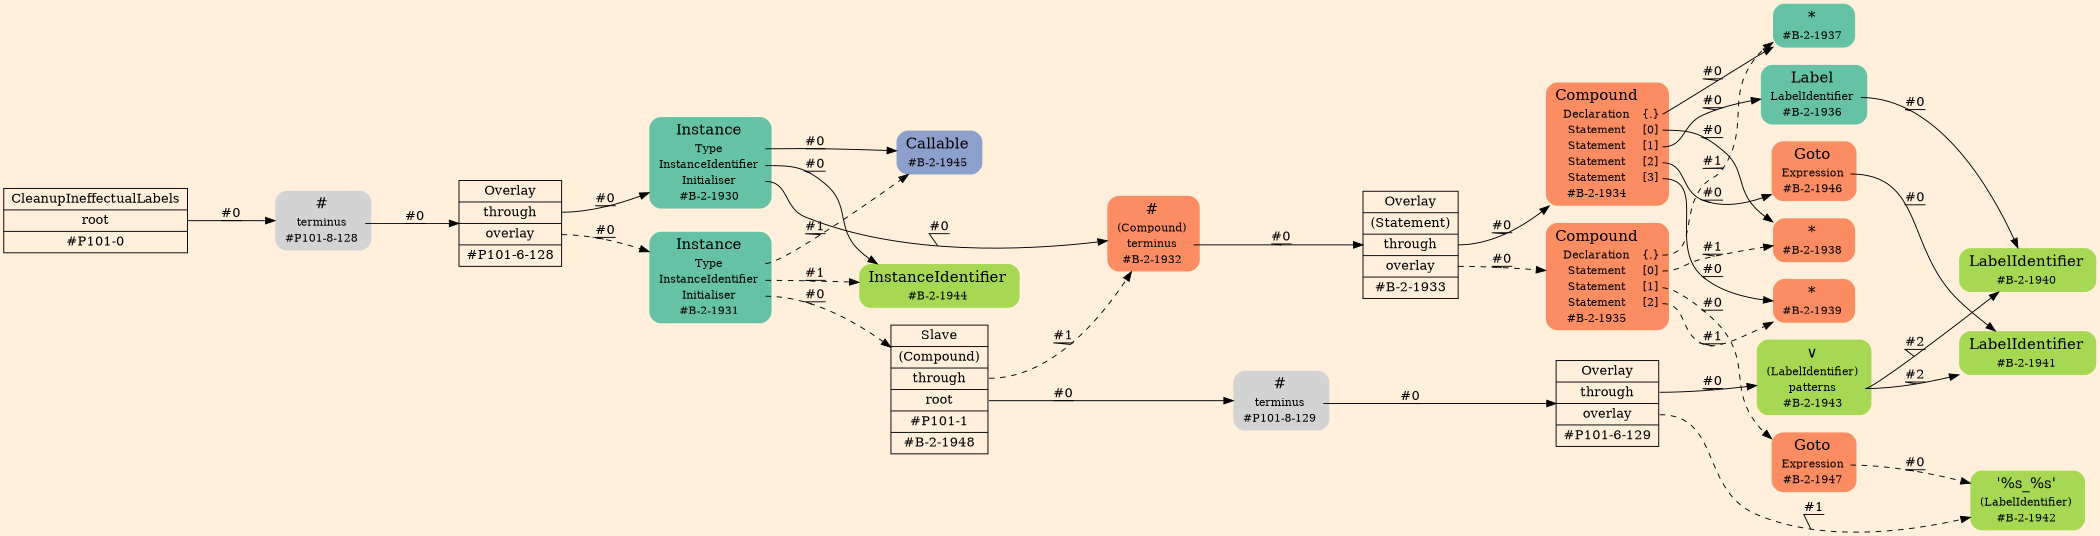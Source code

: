 digraph Inferno {
graph [
rankdir = "LR"
ranksep = 1.0
size = "14,20"
bgcolor = antiquewhite1
];
node [
];
"CR#P101-0" [
shape = "record"
fillcolor = "transparent"
label = "<fixed> CleanupIneffectualLabels | <port0> root | <port1> #P101-0"
style = "filled"
fontsize = "14"
fillcolor = antiquewhite1
];
"#P101-8-128" [
shape = "plaintext"
label = <<TABLE BORDER="0" CELLBORDER="0" CELLSPACING="0">
 <TR>
  <TD><FONT POINT-SIZE="16.0">#</FONT></TD>
  <TD></TD>
 </TR>
 <TR>
  <TD>terminus</TD>
  <TD PORT="port0"></TD>
 </TR>
 <TR>
  <TD>#P101-8-128</TD>
  <TD PORT="port1"></TD>
 </TR>
</TABLE>>
style = "rounded,filled"
fontsize = "12"
];
"#P101-6-128" [
shape = "record"
label = "<fixed> Overlay | <port0> through | <port1> overlay | <port2> #P101-6-128"
style = "filled"
fontsize = "14"
fillcolor = antiquewhite1
];
"#B-2-1930" [
shape = "plaintext"
fillcolor = "/set28/1"
label = <<TABLE BORDER="0" CELLBORDER="0" CELLSPACING="0">
 <TR>
  <TD><FONT POINT-SIZE="16.0">Instance</FONT></TD>
  <TD></TD>
 </TR>
 <TR>
  <TD>Type</TD>
  <TD PORT="port0"></TD>
 </TR>
 <TR>
  <TD>InstanceIdentifier</TD>
  <TD PORT="port1"></TD>
 </TR>
 <TR>
  <TD>Initialiser</TD>
  <TD PORT="port2"></TD>
 </TR>
 <TR>
  <TD>#B-2-1930</TD>
  <TD PORT="port3"></TD>
 </TR>
</TABLE>>
style = "rounded,filled"
fontsize = "12"
];
"#B-2-1945" [
shape = "plaintext"
fillcolor = "/set28/3"
label = <<TABLE BORDER="0" CELLBORDER="0" CELLSPACING="0">
 <TR>
  <TD><FONT POINT-SIZE="16.0">Callable</FONT></TD>
  <TD></TD>
 </TR>
 <TR>
  <TD>#B-2-1945</TD>
  <TD PORT="port0"></TD>
 </TR>
</TABLE>>
style = "rounded,filled"
fontsize = "12"
];
"#B-2-1944" [
shape = "plaintext"
fillcolor = "/set28/5"
label = <<TABLE BORDER="0" CELLBORDER="0" CELLSPACING="0">
 <TR>
  <TD><FONT POINT-SIZE="16.0">InstanceIdentifier</FONT></TD>
  <TD></TD>
 </TR>
 <TR>
  <TD>#B-2-1944</TD>
  <TD PORT="port0"></TD>
 </TR>
</TABLE>>
style = "rounded,filled"
fontsize = "12"
];
"#B-2-1932" [
shape = "plaintext"
fillcolor = "/set28/2"
label = <<TABLE BORDER="0" CELLBORDER="0" CELLSPACING="0">
 <TR>
  <TD><FONT POINT-SIZE="16.0">#</FONT></TD>
  <TD></TD>
 </TR>
 <TR>
  <TD>(Compound)</TD>
  <TD PORT="port0"></TD>
 </TR>
 <TR>
  <TD>terminus</TD>
  <TD PORT="port1"></TD>
 </TR>
 <TR>
  <TD>#B-2-1932</TD>
  <TD PORT="port2"></TD>
 </TR>
</TABLE>>
style = "rounded,filled"
fontsize = "12"
];
"#B-2-1933" [
shape = "record"
fillcolor = "/set28/2"
label = "<fixed> Overlay | <port0> (Statement) | <port1> through | <port2> overlay | <port3> #B-2-1933"
style = "filled"
fontsize = "14"
fillcolor = antiquewhite1
];
"#B-2-1934" [
shape = "plaintext"
fillcolor = "/set28/2"
label = <<TABLE BORDER="0" CELLBORDER="0" CELLSPACING="0">
 <TR>
  <TD><FONT POINT-SIZE="16.0">Compound</FONT></TD>
  <TD></TD>
 </TR>
 <TR>
  <TD>Declaration</TD>
  <TD PORT="port0">{.}</TD>
 </TR>
 <TR>
  <TD>Statement</TD>
  <TD PORT="port1">[0]</TD>
 </TR>
 <TR>
  <TD>Statement</TD>
  <TD PORT="port2">[1]</TD>
 </TR>
 <TR>
  <TD>Statement</TD>
  <TD PORT="port3">[2]</TD>
 </TR>
 <TR>
  <TD>Statement</TD>
  <TD PORT="port4">[3]</TD>
 </TR>
 <TR>
  <TD>#B-2-1934</TD>
  <TD PORT="port5"></TD>
 </TR>
</TABLE>>
style = "rounded,filled"
fontsize = "12"
];
"#B-2-1937" [
shape = "plaintext"
fillcolor = "/set28/1"
label = <<TABLE BORDER="0" CELLBORDER="0" CELLSPACING="0">
 <TR>
  <TD><FONT POINT-SIZE="16.0">*</FONT></TD>
  <TD></TD>
 </TR>
 <TR>
  <TD>#B-2-1937</TD>
  <TD PORT="port0"></TD>
 </TR>
</TABLE>>
style = "rounded,filled"
fontsize = "12"
];
"#B-2-1938" [
shape = "plaintext"
fillcolor = "/set28/2"
label = <<TABLE BORDER="0" CELLBORDER="0" CELLSPACING="0">
 <TR>
  <TD><FONT POINT-SIZE="16.0">*</FONT></TD>
  <TD></TD>
 </TR>
 <TR>
  <TD>#B-2-1938</TD>
  <TD PORT="port0"></TD>
 </TR>
</TABLE>>
style = "rounded,filled"
fontsize = "12"
];
"#B-2-1936" [
shape = "plaintext"
fillcolor = "/set28/1"
label = <<TABLE BORDER="0" CELLBORDER="0" CELLSPACING="0">
 <TR>
  <TD><FONT POINT-SIZE="16.0">Label</FONT></TD>
  <TD></TD>
 </TR>
 <TR>
  <TD>LabelIdentifier</TD>
  <TD PORT="port0"></TD>
 </TR>
 <TR>
  <TD>#B-2-1936</TD>
  <TD PORT="port1"></TD>
 </TR>
</TABLE>>
style = "rounded,filled"
fontsize = "12"
];
"#B-2-1940" [
shape = "plaintext"
fillcolor = "/set28/5"
label = <<TABLE BORDER="0" CELLBORDER="0" CELLSPACING="0">
 <TR>
  <TD><FONT POINT-SIZE="16.0">LabelIdentifier</FONT></TD>
  <TD></TD>
 </TR>
 <TR>
  <TD>#B-2-1940</TD>
  <TD PORT="port0"></TD>
 </TR>
</TABLE>>
style = "rounded,filled"
fontsize = "12"
];
"#B-2-1946" [
shape = "plaintext"
fillcolor = "/set28/2"
label = <<TABLE BORDER="0" CELLBORDER="0" CELLSPACING="0">
 <TR>
  <TD><FONT POINT-SIZE="16.0">Goto</FONT></TD>
  <TD></TD>
 </TR>
 <TR>
  <TD>Expression</TD>
  <TD PORT="port0"></TD>
 </TR>
 <TR>
  <TD>#B-2-1946</TD>
  <TD PORT="port1"></TD>
 </TR>
</TABLE>>
style = "rounded,filled"
fontsize = "12"
];
"#B-2-1941" [
shape = "plaintext"
fillcolor = "/set28/5"
label = <<TABLE BORDER="0" CELLBORDER="0" CELLSPACING="0">
 <TR>
  <TD><FONT POINT-SIZE="16.0">LabelIdentifier</FONT></TD>
  <TD></TD>
 </TR>
 <TR>
  <TD>#B-2-1941</TD>
  <TD PORT="port0"></TD>
 </TR>
</TABLE>>
style = "rounded,filled"
fontsize = "12"
];
"#B-2-1939" [
shape = "plaintext"
fillcolor = "/set28/2"
label = <<TABLE BORDER="0" CELLBORDER="0" CELLSPACING="0">
 <TR>
  <TD><FONT POINT-SIZE="16.0">*</FONT></TD>
  <TD></TD>
 </TR>
 <TR>
  <TD>#B-2-1939</TD>
  <TD PORT="port0"></TD>
 </TR>
</TABLE>>
style = "rounded,filled"
fontsize = "12"
];
"#B-2-1935" [
shape = "plaintext"
fillcolor = "/set28/2"
label = <<TABLE BORDER="0" CELLBORDER="0" CELLSPACING="0">
 <TR>
  <TD><FONT POINT-SIZE="16.0">Compound</FONT></TD>
  <TD></TD>
 </TR>
 <TR>
  <TD>Declaration</TD>
  <TD PORT="port0">{.}</TD>
 </TR>
 <TR>
  <TD>Statement</TD>
  <TD PORT="port1">[0]</TD>
 </TR>
 <TR>
  <TD>Statement</TD>
  <TD PORT="port2">[1]</TD>
 </TR>
 <TR>
  <TD>Statement</TD>
  <TD PORT="port3">[2]</TD>
 </TR>
 <TR>
  <TD>#B-2-1935</TD>
  <TD PORT="port4"></TD>
 </TR>
</TABLE>>
style = "rounded,filled"
fontsize = "12"
];
"#B-2-1947" [
shape = "plaintext"
fillcolor = "/set28/2"
label = <<TABLE BORDER="0" CELLBORDER="0" CELLSPACING="0">
 <TR>
  <TD><FONT POINT-SIZE="16.0">Goto</FONT></TD>
  <TD></TD>
 </TR>
 <TR>
  <TD>Expression</TD>
  <TD PORT="port0"></TD>
 </TR>
 <TR>
  <TD>#B-2-1947</TD>
  <TD PORT="port1"></TD>
 </TR>
</TABLE>>
style = "rounded,filled"
fontsize = "12"
];
"#B-2-1942" [
shape = "plaintext"
fillcolor = "/set28/5"
label = <<TABLE BORDER="0" CELLBORDER="0" CELLSPACING="0">
 <TR>
  <TD><FONT POINT-SIZE="16.0">'%s_%s'</FONT></TD>
  <TD></TD>
 </TR>
 <TR>
  <TD>(LabelIdentifier)</TD>
  <TD PORT="port0"></TD>
 </TR>
 <TR>
  <TD>#B-2-1942</TD>
  <TD PORT="port1"></TD>
 </TR>
</TABLE>>
style = "rounded,filled"
fontsize = "12"
];
"#B-2-1931" [
shape = "plaintext"
fillcolor = "/set28/1"
label = <<TABLE BORDER="0" CELLBORDER="0" CELLSPACING="0">
 <TR>
  <TD><FONT POINT-SIZE="16.0">Instance</FONT></TD>
  <TD></TD>
 </TR>
 <TR>
  <TD>Type</TD>
  <TD PORT="port0"></TD>
 </TR>
 <TR>
  <TD>InstanceIdentifier</TD>
  <TD PORT="port1"></TD>
 </TR>
 <TR>
  <TD>Initialiser</TD>
  <TD PORT="port2"></TD>
 </TR>
 <TR>
  <TD>#B-2-1931</TD>
  <TD PORT="port3"></TD>
 </TR>
</TABLE>>
style = "rounded,filled"
fontsize = "12"
];
"#B-2-1948" [
shape = "record"
fillcolor = "/set28/2"
label = "<fixed> Slave | <port0> (Compound) | <port1> through | <port2> root | <port3> #P101-1 | <port4> #B-2-1948"
style = "filled"
fontsize = "14"
fillcolor = antiquewhite1
];
"#P101-8-129" [
shape = "plaintext"
label = <<TABLE BORDER="0" CELLBORDER="0" CELLSPACING="0">
 <TR>
  <TD><FONT POINT-SIZE="16.0">#</FONT></TD>
  <TD></TD>
 </TR>
 <TR>
  <TD>terminus</TD>
  <TD PORT="port0"></TD>
 </TR>
 <TR>
  <TD>#P101-8-129</TD>
  <TD PORT="port1"></TD>
 </TR>
</TABLE>>
style = "rounded,filled"
fontsize = "12"
];
"#P101-6-129" [
shape = "record"
label = "<fixed> Overlay | <port0> through | <port1> overlay | <port2> #P101-6-129"
style = "filled"
fontsize = "14"
fillcolor = antiquewhite1
];
"#B-2-1943" [
shape = "plaintext"
fillcolor = "/set28/5"
label = <<TABLE BORDER="0" CELLBORDER="0" CELLSPACING="0">
 <TR>
  <TD><FONT POINT-SIZE="16.0">∨</FONT></TD>
  <TD></TD>
 </TR>
 <TR>
  <TD>(LabelIdentifier)</TD>
  <TD PORT="port0"></TD>
 </TR>
 <TR>
  <TD>patterns</TD>
  <TD PORT="port1"></TD>
 </TR>
 <TR>
  <TD>#B-2-1943</TD>
  <TD PORT="port2"></TD>
 </TR>
</TABLE>>
style = "rounded,filled"
fontsize = "12"
];
"CR#P101-0":port0 -> "#P101-8-128" [style="solid"
label = "#0"
decorate = true
];
"#P101-8-128":port0 -> "#P101-6-128" [style="solid"
label = "#0"
decorate = true
];
"#P101-6-128":port0 -> "#B-2-1930" [style="solid"
label = "#0"
decorate = true
];
"#P101-6-128":port1 -> "#B-2-1931" [style="dashed"
label = "#0"
decorate = true
];
"#B-2-1930":port0 -> "#B-2-1945" [style="solid"
label = "#0"
decorate = true
];
"#B-2-1930":port1 -> "#B-2-1944" [style="solid"
label = "#0"
decorate = true
];
"#B-2-1930":port2 -> "#B-2-1932" [style="solid"
label = "#0"
decorate = true
];
"#B-2-1932":port1 -> "#B-2-1933" [style="solid"
label = "#0"
decorate = true
];
"#B-2-1933":port1 -> "#B-2-1934" [style="solid"
label = "#0"
decorate = true
];
"#B-2-1933":port2 -> "#B-2-1935" [style="dashed"
label = "#0"
decorate = true
];
"#B-2-1934":port0 -> "#B-2-1937" [style="solid"
label = "#0"
decorate = true
];
"#B-2-1934":port1 -> "#B-2-1938" [style="solid"
label = "#0"
decorate = true
];
"#B-2-1934":port2 -> "#B-2-1936" [style="solid"
label = "#0"
decorate = true
];
"#B-2-1934":port3 -> "#B-2-1946" [style="solid"
label = "#0"
decorate = true
];
"#B-2-1934":port4 -> "#B-2-1939" [style="solid"
label = "#0"
decorate = true
];
"#B-2-1936":port0 -> "#B-2-1940" [style="solid"
label = "#0"
decorate = true
];
"#B-2-1946":port0 -> "#B-2-1941" [style="solid"
label = "#0"
decorate = true
];
"#B-2-1935":port0 -> "#B-2-1937" [style="dashed"
label = "#1"
decorate = true
];
"#B-2-1935":port1 -> "#B-2-1938" [style="dashed"
label = "#1"
decorate = true
];
"#B-2-1935":port2 -> "#B-2-1947" [style="dashed"
label = "#0"
decorate = true
];
"#B-2-1935":port3 -> "#B-2-1939" [style="dashed"
label = "#1"
decorate = true
];
"#B-2-1947":port0 -> "#B-2-1942" [style="dashed"
label = "#0"
decorate = true
];
"#B-2-1931":port0 -> "#B-2-1945" [style="dashed"
label = "#1"
decorate = true
];
"#B-2-1931":port1 -> "#B-2-1944" [style="dashed"
label = "#1"
decorate = true
];
"#B-2-1931":port2 -> "#B-2-1948" [style="dashed"
label = "#0"
decorate = true
];
"#B-2-1948":port1 -> "#B-2-1932" [style="dashed"
label = "#1"
decorate = true
];
"#B-2-1948":port2 -> "#P101-8-129" [style="solid"
label = "#0"
decorate = true
];
"#P101-8-129":port0 -> "#P101-6-129" [style="solid"
label = "#0"
decorate = true
];
"#P101-6-129":port0 -> "#B-2-1943" [style="solid"
label = "#0"
decorate = true
];
"#P101-6-129":port1 -> "#B-2-1942" [style="dashed"
label = "#1"
decorate = true
];
"#B-2-1943":port1 -> "#B-2-1940" [style="solid"
label = "#2"
decorate = true
];
"#B-2-1943":port1 -> "#B-2-1941" [style="solid"
label = "#2"
decorate = true
];
}
